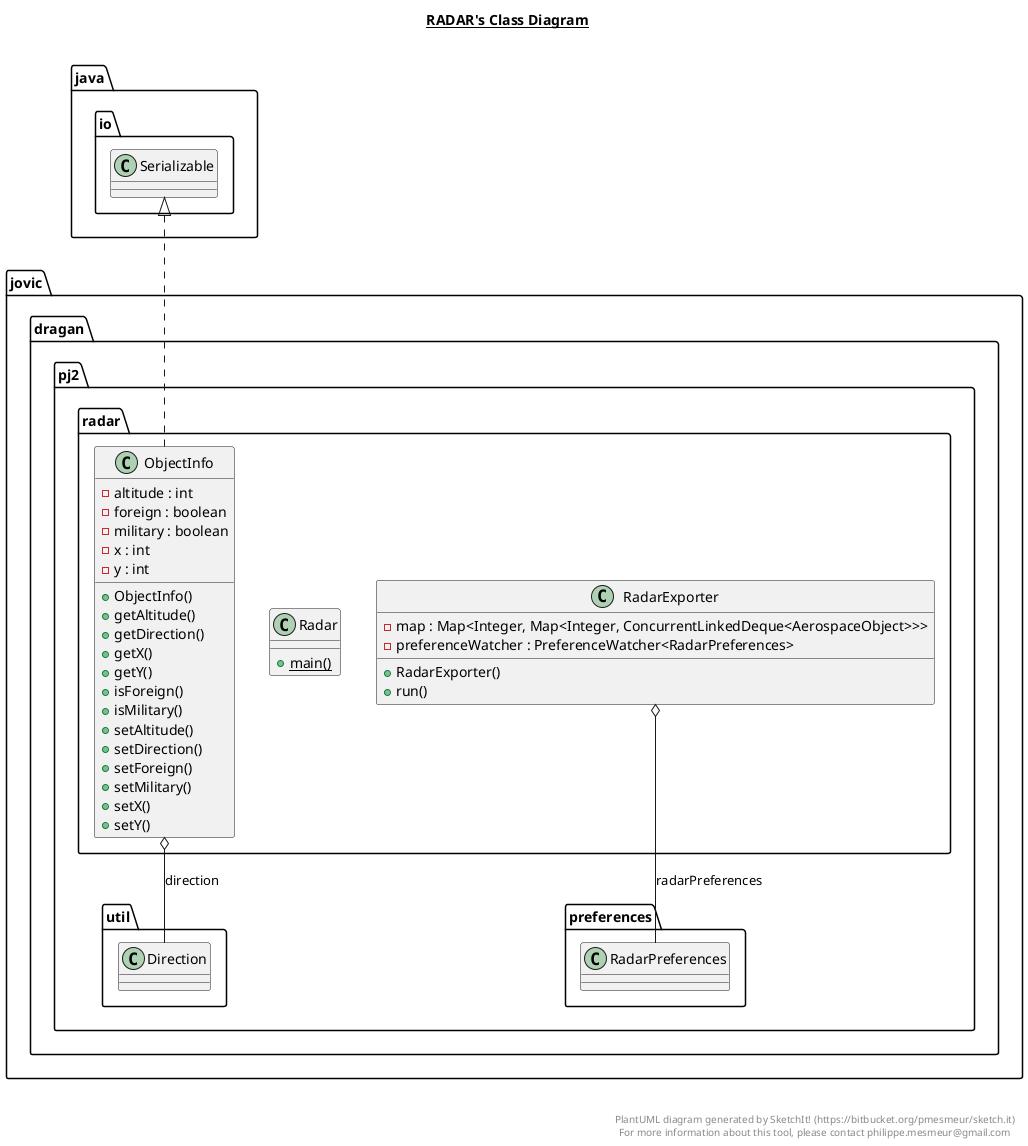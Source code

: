 @startuml

title __RADAR's Class Diagram__\n

  namespace jovic.dragan.pj2.radar {
    class jovic.dragan.pj2.radar.ObjectInfo {
        - altitude : int
        - foreign : boolean
        - military : boolean
        - x : int
        - y : int
        + ObjectInfo()
        + getAltitude()
        + getDirection()
        + getX()
        + getY()
        + isForeign()
        + isMilitary()
        + setAltitude()
        + setDirection()
        + setForeign()
        + setMilitary()
        + setX()
        + setY()
    }
  }
  

  namespace jovic.dragan.pj2.radar {
    class jovic.dragan.pj2.radar.Radar {
        {static} + main()
    }
  }
  

  namespace jovic.dragan.pj2.radar {
    class jovic.dragan.pj2.radar.RadarExporter {
        - map : Map<Integer, Map<Integer, ConcurrentLinkedDeque<AerospaceObject>>>
        - preferenceWatcher : PreferenceWatcher<RadarPreferences>
        + RadarExporter()
        + run()
    }
  }
  

  jovic.dragan.pj2.radar.ObjectInfo .up.|> java.io.Serializable
  jovic.dragan.pj2.radar.ObjectInfo o-- jovic.dragan.pj2.util.Direction : direction
  jovic.dragan.pj2.radar.RadarExporter o-- jovic.dragan.pj2.preferences.RadarPreferences : radarPreferences


right footer


PlantUML diagram generated by SketchIt! (https://bitbucket.org/pmesmeur/sketch.it)
For more information about this tool, please contact philippe.mesmeur@gmail.com
endfooter

@enduml
